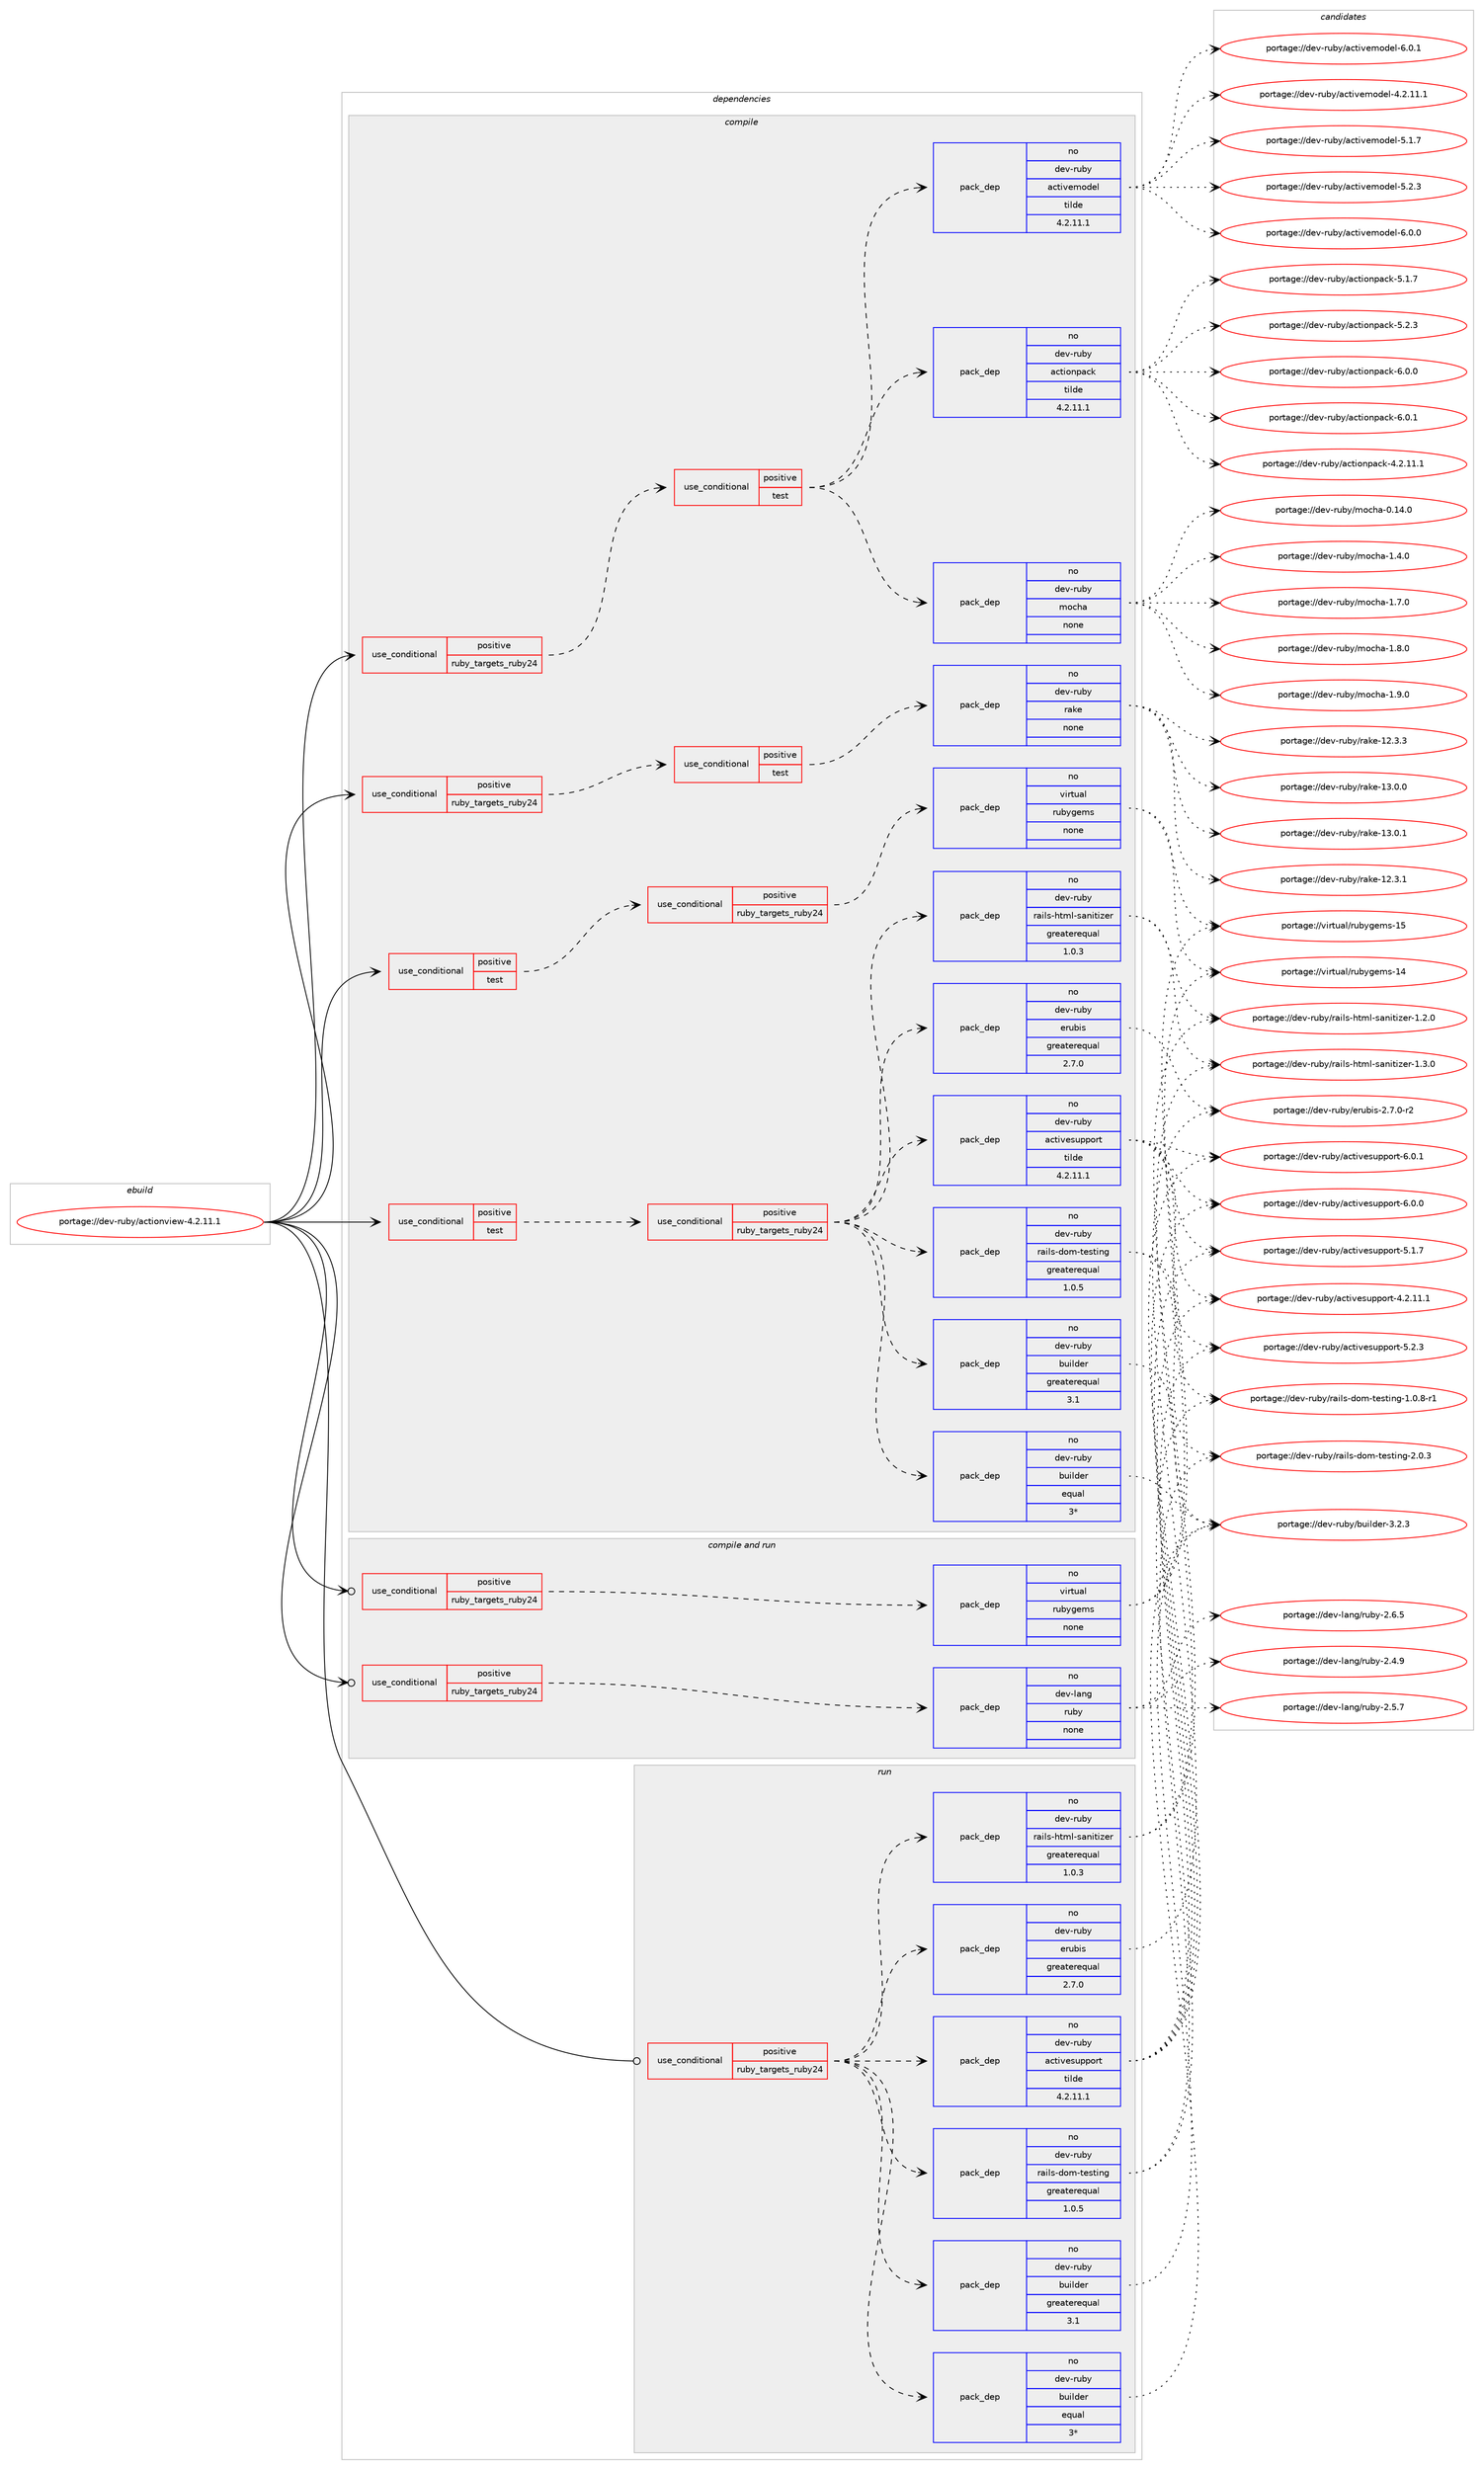 digraph prolog {

# *************
# Graph options
# *************

newrank=true;
concentrate=true;
compound=true;
graph [rankdir=LR,fontname=Helvetica,fontsize=10,ranksep=1.5];#, ranksep=2.5, nodesep=0.2];
edge  [arrowhead=vee];
node  [fontname=Helvetica,fontsize=10];

# **********
# The ebuild
# **********

subgraph cluster_leftcol {
color=gray;
rank=same;
label=<<i>ebuild</i>>;
id [label="portage://dev-ruby/actionview-4.2.11.1", color=red, width=4, href="../dev-ruby/actionview-4.2.11.1.svg"];
}

# ****************
# The dependencies
# ****************

subgraph cluster_midcol {
color=gray;
label=<<i>dependencies</i>>;
subgraph cluster_compile {
fillcolor="#eeeeee";
style=filled;
label=<<i>compile</i>>;
subgraph cond46297 {
dependency209453 [label=<<TABLE BORDER="0" CELLBORDER="1" CELLSPACING="0" CELLPADDING="4"><TR><TD ROWSPAN="3" CELLPADDING="10">use_conditional</TD></TR><TR><TD>positive</TD></TR><TR><TD>ruby_targets_ruby24</TD></TR></TABLE>>, shape=none, color=red];
subgraph cond46298 {
dependency209454 [label=<<TABLE BORDER="0" CELLBORDER="1" CELLSPACING="0" CELLPADDING="4"><TR><TD ROWSPAN="3" CELLPADDING="10">use_conditional</TD></TR><TR><TD>positive</TD></TR><TR><TD>test</TD></TR></TABLE>>, shape=none, color=red];
subgraph pack159726 {
dependency209455 [label=<<TABLE BORDER="0" CELLBORDER="1" CELLSPACING="0" CELLPADDING="4" WIDTH="220"><TR><TD ROWSPAN="6" CELLPADDING="30">pack_dep</TD></TR><TR><TD WIDTH="110">no</TD></TR><TR><TD>dev-ruby</TD></TR><TR><TD>mocha</TD></TR><TR><TD>none</TD></TR><TR><TD></TD></TR></TABLE>>, shape=none, color=blue];
}
dependency209454:e -> dependency209455:w [weight=20,style="dashed",arrowhead="vee"];
subgraph pack159727 {
dependency209456 [label=<<TABLE BORDER="0" CELLBORDER="1" CELLSPACING="0" CELLPADDING="4" WIDTH="220"><TR><TD ROWSPAN="6" CELLPADDING="30">pack_dep</TD></TR><TR><TD WIDTH="110">no</TD></TR><TR><TD>dev-ruby</TD></TR><TR><TD>actionpack</TD></TR><TR><TD>tilde</TD></TR><TR><TD>4.2.11.1</TD></TR></TABLE>>, shape=none, color=blue];
}
dependency209454:e -> dependency209456:w [weight=20,style="dashed",arrowhead="vee"];
subgraph pack159728 {
dependency209457 [label=<<TABLE BORDER="0" CELLBORDER="1" CELLSPACING="0" CELLPADDING="4" WIDTH="220"><TR><TD ROWSPAN="6" CELLPADDING="30">pack_dep</TD></TR><TR><TD WIDTH="110">no</TD></TR><TR><TD>dev-ruby</TD></TR><TR><TD>activemodel</TD></TR><TR><TD>tilde</TD></TR><TR><TD>4.2.11.1</TD></TR></TABLE>>, shape=none, color=blue];
}
dependency209454:e -> dependency209457:w [weight=20,style="dashed",arrowhead="vee"];
}
dependency209453:e -> dependency209454:w [weight=20,style="dashed",arrowhead="vee"];
}
id:e -> dependency209453:w [weight=20,style="solid",arrowhead="vee"];
subgraph cond46299 {
dependency209458 [label=<<TABLE BORDER="0" CELLBORDER="1" CELLSPACING="0" CELLPADDING="4"><TR><TD ROWSPAN="3" CELLPADDING="10">use_conditional</TD></TR><TR><TD>positive</TD></TR><TR><TD>ruby_targets_ruby24</TD></TR></TABLE>>, shape=none, color=red];
subgraph cond46300 {
dependency209459 [label=<<TABLE BORDER="0" CELLBORDER="1" CELLSPACING="0" CELLPADDING="4"><TR><TD ROWSPAN="3" CELLPADDING="10">use_conditional</TD></TR><TR><TD>positive</TD></TR><TR><TD>test</TD></TR></TABLE>>, shape=none, color=red];
subgraph pack159729 {
dependency209460 [label=<<TABLE BORDER="0" CELLBORDER="1" CELLSPACING="0" CELLPADDING="4" WIDTH="220"><TR><TD ROWSPAN="6" CELLPADDING="30">pack_dep</TD></TR><TR><TD WIDTH="110">no</TD></TR><TR><TD>dev-ruby</TD></TR><TR><TD>rake</TD></TR><TR><TD>none</TD></TR><TR><TD></TD></TR></TABLE>>, shape=none, color=blue];
}
dependency209459:e -> dependency209460:w [weight=20,style="dashed",arrowhead="vee"];
}
dependency209458:e -> dependency209459:w [weight=20,style="dashed",arrowhead="vee"];
}
id:e -> dependency209458:w [weight=20,style="solid",arrowhead="vee"];
subgraph cond46301 {
dependency209461 [label=<<TABLE BORDER="0" CELLBORDER="1" CELLSPACING="0" CELLPADDING="4"><TR><TD ROWSPAN="3" CELLPADDING="10">use_conditional</TD></TR><TR><TD>positive</TD></TR><TR><TD>test</TD></TR></TABLE>>, shape=none, color=red];
subgraph cond46302 {
dependency209462 [label=<<TABLE BORDER="0" CELLBORDER="1" CELLSPACING="0" CELLPADDING="4"><TR><TD ROWSPAN="3" CELLPADDING="10">use_conditional</TD></TR><TR><TD>positive</TD></TR><TR><TD>ruby_targets_ruby24</TD></TR></TABLE>>, shape=none, color=red];
subgraph pack159730 {
dependency209463 [label=<<TABLE BORDER="0" CELLBORDER="1" CELLSPACING="0" CELLPADDING="4" WIDTH="220"><TR><TD ROWSPAN="6" CELLPADDING="30">pack_dep</TD></TR><TR><TD WIDTH="110">no</TD></TR><TR><TD>dev-ruby</TD></TR><TR><TD>activesupport</TD></TR><TR><TD>tilde</TD></TR><TR><TD>4.2.11.1</TD></TR></TABLE>>, shape=none, color=blue];
}
dependency209462:e -> dependency209463:w [weight=20,style="dashed",arrowhead="vee"];
subgraph pack159731 {
dependency209464 [label=<<TABLE BORDER="0" CELLBORDER="1" CELLSPACING="0" CELLPADDING="4" WIDTH="220"><TR><TD ROWSPAN="6" CELLPADDING="30">pack_dep</TD></TR><TR><TD WIDTH="110">no</TD></TR><TR><TD>dev-ruby</TD></TR><TR><TD>builder</TD></TR><TR><TD>greaterequal</TD></TR><TR><TD>3.1</TD></TR></TABLE>>, shape=none, color=blue];
}
dependency209462:e -> dependency209464:w [weight=20,style="dashed",arrowhead="vee"];
subgraph pack159732 {
dependency209465 [label=<<TABLE BORDER="0" CELLBORDER="1" CELLSPACING="0" CELLPADDING="4" WIDTH="220"><TR><TD ROWSPAN="6" CELLPADDING="30">pack_dep</TD></TR><TR><TD WIDTH="110">no</TD></TR><TR><TD>dev-ruby</TD></TR><TR><TD>builder</TD></TR><TR><TD>equal</TD></TR><TR><TD>3*</TD></TR></TABLE>>, shape=none, color=blue];
}
dependency209462:e -> dependency209465:w [weight=20,style="dashed",arrowhead="vee"];
subgraph pack159733 {
dependency209466 [label=<<TABLE BORDER="0" CELLBORDER="1" CELLSPACING="0" CELLPADDING="4" WIDTH="220"><TR><TD ROWSPAN="6" CELLPADDING="30">pack_dep</TD></TR><TR><TD WIDTH="110">no</TD></TR><TR><TD>dev-ruby</TD></TR><TR><TD>erubis</TD></TR><TR><TD>greaterequal</TD></TR><TR><TD>2.7.0</TD></TR></TABLE>>, shape=none, color=blue];
}
dependency209462:e -> dependency209466:w [weight=20,style="dashed",arrowhead="vee"];
subgraph pack159734 {
dependency209467 [label=<<TABLE BORDER="0" CELLBORDER="1" CELLSPACING="0" CELLPADDING="4" WIDTH="220"><TR><TD ROWSPAN="6" CELLPADDING="30">pack_dep</TD></TR><TR><TD WIDTH="110">no</TD></TR><TR><TD>dev-ruby</TD></TR><TR><TD>rails-html-sanitizer</TD></TR><TR><TD>greaterequal</TD></TR><TR><TD>1.0.3</TD></TR></TABLE>>, shape=none, color=blue];
}
dependency209462:e -> dependency209467:w [weight=20,style="dashed",arrowhead="vee"];
subgraph pack159735 {
dependency209468 [label=<<TABLE BORDER="0" CELLBORDER="1" CELLSPACING="0" CELLPADDING="4" WIDTH="220"><TR><TD ROWSPAN="6" CELLPADDING="30">pack_dep</TD></TR><TR><TD WIDTH="110">no</TD></TR><TR><TD>dev-ruby</TD></TR><TR><TD>rails-dom-testing</TD></TR><TR><TD>greaterequal</TD></TR><TR><TD>1.0.5</TD></TR></TABLE>>, shape=none, color=blue];
}
dependency209462:e -> dependency209468:w [weight=20,style="dashed",arrowhead="vee"];
}
dependency209461:e -> dependency209462:w [weight=20,style="dashed",arrowhead="vee"];
}
id:e -> dependency209461:w [weight=20,style="solid",arrowhead="vee"];
subgraph cond46303 {
dependency209469 [label=<<TABLE BORDER="0" CELLBORDER="1" CELLSPACING="0" CELLPADDING="4"><TR><TD ROWSPAN="3" CELLPADDING="10">use_conditional</TD></TR><TR><TD>positive</TD></TR><TR><TD>test</TD></TR></TABLE>>, shape=none, color=red];
subgraph cond46304 {
dependency209470 [label=<<TABLE BORDER="0" CELLBORDER="1" CELLSPACING="0" CELLPADDING="4"><TR><TD ROWSPAN="3" CELLPADDING="10">use_conditional</TD></TR><TR><TD>positive</TD></TR><TR><TD>ruby_targets_ruby24</TD></TR></TABLE>>, shape=none, color=red];
subgraph pack159736 {
dependency209471 [label=<<TABLE BORDER="0" CELLBORDER="1" CELLSPACING="0" CELLPADDING="4" WIDTH="220"><TR><TD ROWSPAN="6" CELLPADDING="30">pack_dep</TD></TR><TR><TD WIDTH="110">no</TD></TR><TR><TD>virtual</TD></TR><TR><TD>rubygems</TD></TR><TR><TD>none</TD></TR><TR><TD></TD></TR></TABLE>>, shape=none, color=blue];
}
dependency209470:e -> dependency209471:w [weight=20,style="dashed",arrowhead="vee"];
}
dependency209469:e -> dependency209470:w [weight=20,style="dashed",arrowhead="vee"];
}
id:e -> dependency209469:w [weight=20,style="solid",arrowhead="vee"];
}
subgraph cluster_compileandrun {
fillcolor="#eeeeee";
style=filled;
label=<<i>compile and run</i>>;
subgraph cond46305 {
dependency209472 [label=<<TABLE BORDER="0" CELLBORDER="1" CELLSPACING="0" CELLPADDING="4"><TR><TD ROWSPAN="3" CELLPADDING="10">use_conditional</TD></TR><TR><TD>positive</TD></TR><TR><TD>ruby_targets_ruby24</TD></TR></TABLE>>, shape=none, color=red];
subgraph pack159737 {
dependency209473 [label=<<TABLE BORDER="0" CELLBORDER="1" CELLSPACING="0" CELLPADDING="4" WIDTH="220"><TR><TD ROWSPAN="6" CELLPADDING="30">pack_dep</TD></TR><TR><TD WIDTH="110">no</TD></TR><TR><TD>dev-lang</TD></TR><TR><TD>ruby</TD></TR><TR><TD>none</TD></TR><TR><TD></TD></TR></TABLE>>, shape=none, color=blue];
}
dependency209472:e -> dependency209473:w [weight=20,style="dashed",arrowhead="vee"];
}
id:e -> dependency209472:w [weight=20,style="solid",arrowhead="odotvee"];
subgraph cond46306 {
dependency209474 [label=<<TABLE BORDER="0" CELLBORDER="1" CELLSPACING="0" CELLPADDING="4"><TR><TD ROWSPAN="3" CELLPADDING="10">use_conditional</TD></TR><TR><TD>positive</TD></TR><TR><TD>ruby_targets_ruby24</TD></TR></TABLE>>, shape=none, color=red];
subgraph pack159738 {
dependency209475 [label=<<TABLE BORDER="0" CELLBORDER="1" CELLSPACING="0" CELLPADDING="4" WIDTH="220"><TR><TD ROWSPAN="6" CELLPADDING="30">pack_dep</TD></TR><TR><TD WIDTH="110">no</TD></TR><TR><TD>virtual</TD></TR><TR><TD>rubygems</TD></TR><TR><TD>none</TD></TR><TR><TD></TD></TR></TABLE>>, shape=none, color=blue];
}
dependency209474:e -> dependency209475:w [weight=20,style="dashed",arrowhead="vee"];
}
id:e -> dependency209474:w [weight=20,style="solid",arrowhead="odotvee"];
}
subgraph cluster_run {
fillcolor="#eeeeee";
style=filled;
label=<<i>run</i>>;
subgraph cond46307 {
dependency209476 [label=<<TABLE BORDER="0" CELLBORDER="1" CELLSPACING="0" CELLPADDING="4"><TR><TD ROWSPAN="3" CELLPADDING="10">use_conditional</TD></TR><TR><TD>positive</TD></TR><TR><TD>ruby_targets_ruby24</TD></TR></TABLE>>, shape=none, color=red];
subgraph pack159739 {
dependency209477 [label=<<TABLE BORDER="0" CELLBORDER="1" CELLSPACING="0" CELLPADDING="4" WIDTH="220"><TR><TD ROWSPAN="6" CELLPADDING="30">pack_dep</TD></TR><TR><TD WIDTH="110">no</TD></TR><TR><TD>dev-ruby</TD></TR><TR><TD>activesupport</TD></TR><TR><TD>tilde</TD></TR><TR><TD>4.2.11.1</TD></TR></TABLE>>, shape=none, color=blue];
}
dependency209476:e -> dependency209477:w [weight=20,style="dashed",arrowhead="vee"];
subgraph pack159740 {
dependency209478 [label=<<TABLE BORDER="0" CELLBORDER="1" CELLSPACING="0" CELLPADDING="4" WIDTH="220"><TR><TD ROWSPAN="6" CELLPADDING="30">pack_dep</TD></TR><TR><TD WIDTH="110">no</TD></TR><TR><TD>dev-ruby</TD></TR><TR><TD>builder</TD></TR><TR><TD>greaterequal</TD></TR><TR><TD>3.1</TD></TR></TABLE>>, shape=none, color=blue];
}
dependency209476:e -> dependency209478:w [weight=20,style="dashed",arrowhead="vee"];
subgraph pack159741 {
dependency209479 [label=<<TABLE BORDER="0" CELLBORDER="1" CELLSPACING="0" CELLPADDING="4" WIDTH="220"><TR><TD ROWSPAN="6" CELLPADDING="30">pack_dep</TD></TR><TR><TD WIDTH="110">no</TD></TR><TR><TD>dev-ruby</TD></TR><TR><TD>builder</TD></TR><TR><TD>equal</TD></TR><TR><TD>3*</TD></TR></TABLE>>, shape=none, color=blue];
}
dependency209476:e -> dependency209479:w [weight=20,style="dashed",arrowhead="vee"];
subgraph pack159742 {
dependency209480 [label=<<TABLE BORDER="0" CELLBORDER="1" CELLSPACING="0" CELLPADDING="4" WIDTH="220"><TR><TD ROWSPAN="6" CELLPADDING="30">pack_dep</TD></TR><TR><TD WIDTH="110">no</TD></TR><TR><TD>dev-ruby</TD></TR><TR><TD>erubis</TD></TR><TR><TD>greaterequal</TD></TR><TR><TD>2.7.0</TD></TR></TABLE>>, shape=none, color=blue];
}
dependency209476:e -> dependency209480:w [weight=20,style="dashed",arrowhead="vee"];
subgraph pack159743 {
dependency209481 [label=<<TABLE BORDER="0" CELLBORDER="1" CELLSPACING="0" CELLPADDING="4" WIDTH="220"><TR><TD ROWSPAN="6" CELLPADDING="30">pack_dep</TD></TR><TR><TD WIDTH="110">no</TD></TR><TR><TD>dev-ruby</TD></TR><TR><TD>rails-html-sanitizer</TD></TR><TR><TD>greaterequal</TD></TR><TR><TD>1.0.3</TD></TR></TABLE>>, shape=none, color=blue];
}
dependency209476:e -> dependency209481:w [weight=20,style="dashed",arrowhead="vee"];
subgraph pack159744 {
dependency209482 [label=<<TABLE BORDER="0" CELLBORDER="1" CELLSPACING="0" CELLPADDING="4" WIDTH="220"><TR><TD ROWSPAN="6" CELLPADDING="30">pack_dep</TD></TR><TR><TD WIDTH="110">no</TD></TR><TR><TD>dev-ruby</TD></TR><TR><TD>rails-dom-testing</TD></TR><TR><TD>greaterequal</TD></TR><TR><TD>1.0.5</TD></TR></TABLE>>, shape=none, color=blue];
}
dependency209476:e -> dependency209482:w [weight=20,style="dashed",arrowhead="vee"];
}
id:e -> dependency209476:w [weight=20,style="solid",arrowhead="odot"];
}
}

# **************
# The candidates
# **************

subgraph cluster_choices {
rank=same;
color=gray;
label=<<i>candidates</i>>;

subgraph choice159726 {
color=black;
nodesep=1;
choiceportage100101118451141179812147109111991049745484649524648 [label="portage://dev-ruby/mocha-0.14.0", color=red, width=4,href="../dev-ruby/mocha-0.14.0.svg"];
choiceportage1001011184511411798121471091119910497454946524648 [label="portage://dev-ruby/mocha-1.4.0", color=red, width=4,href="../dev-ruby/mocha-1.4.0.svg"];
choiceportage1001011184511411798121471091119910497454946554648 [label="portage://dev-ruby/mocha-1.7.0", color=red, width=4,href="../dev-ruby/mocha-1.7.0.svg"];
choiceportage1001011184511411798121471091119910497454946564648 [label="portage://dev-ruby/mocha-1.8.0", color=red, width=4,href="../dev-ruby/mocha-1.8.0.svg"];
choiceportage1001011184511411798121471091119910497454946574648 [label="portage://dev-ruby/mocha-1.9.0", color=red, width=4,href="../dev-ruby/mocha-1.9.0.svg"];
dependency209455:e -> choiceportage100101118451141179812147109111991049745484649524648:w [style=dotted,weight="100"];
dependency209455:e -> choiceportage1001011184511411798121471091119910497454946524648:w [style=dotted,weight="100"];
dependency209455:e -> choiceportage1001011184511411798121471091119910497454946554648:w [style=dotted,weight="100"];
dependency209455:e -> choiceportage1001011184511411798121471091119910497454946564648:w [style=dotted,weight="100"];
dependency209455:e -> choiceportage1001011184511411798121471091119910497454946574648:w [style=dotted,weight="100"];
}
subgraph choice159727 {
color=black;
nodesep=1;
choiceportage10010111845114117981214797991161051111101129799107455246504649494649 [label="portage://dev-ruby/actionpack-4.2.11.1", color=red, width=4,href="../dev-ruby/actionpack-4.2.11.1.svg"];
choiceportage10010111845114117981214797991161051111101129799107455346494655 [label="portage://dev-ruby/actionpack-5.1.7", color=red, width=4,href="../dev-ruby/actionpack-5.1.7.svg"];
choiceportage10010111845114117981214797991161051111101129799107455346504651 [label="portage://dev-ruby/actionpack-5.2.3", color=red, width=4,href="../dev-ruby/actionpack-5.2.3.svg"];
choiceportage10010111845114117981214797991161051111101129799107455446484648 [label="portage://dev-ruby/actionpack-6.0.0", color=red, width=4,href="../dev-ruby/actionpack-6.0.0.svg"];
choiceportage10010111845114117981214797991161051111101129799107455446484649 [label="portage://dev-ruby/actionpack-6.0.1", color=red, width=4,href="../dev-ruby/actionpack-6.0.1.svg"];
dependency209456:e -> choiceportage10010111845114117981214797991161051111101129799107455246504649494649:w [style=dotted,weight="100"];
dependency209456:e -> choiceportage10010111845114117981214797991161051111101129799107455346494655:w [style=dotted,weight="100"];
dependency209456:e -> choiceportage10010111845114117981214797991161051111101129799107455346504651:w [style=dotted,weight="100"];
dependency209456:e -> choiceportage10010111845114117981214797991161051111101129799107455446484648:w [style=dotted,weight="100"];
dependency209456:e -> choiceportage10010111845114117981214797991161051111101129799107455446484649:w [style=dotted,weight="100"];
}
subgraph choice159728 {
color=black;
nodesep=1;
choiceportage1001011184511411798121479799116105118101109111100101108455246504649494649 [label="portage://dev-ruby/activemodel-4.2.11.1", color=red, width=4,href="../dev-ruby/activemodel-4.2.11.1.svg"];
choiceportage1001011184511411798121479799116105118101109111100101108455346494655 [label="portage://dev-ruby/activemodel-5.1.7", color=red, width=4,href="../dev-ruby/activemodel-5.1.7.svg"];
choiceportage1001011184511411798121479799116105118101109111100101108455346504651 [label="portage://dev-ruby/activemodel-5.2.3", color=red, width=4,href="../dev-ruby/activemodel-5.2.3.svg"];
choiceportage1001011184511411798121479799116105118101109111100101108455446484648 [label="portage://dev-ruby/activemodel-6.0.0", color=red, width=4,href="../dev-ruby/activemodel-6.0.0.svg"];
choiceportage1001011184511411798121479799116105118101109111100101108455446484649 [label="portage://dev-ruby/activemodel-6.0.1", color=red, width=4,href="../dev-ruby/activemodel-6.0.1.svg"];
dependency209457:e -> choiceportage1001011184511411798121479799116105118101109111100101108455246504649494649:w [style=dotted,weight="100"];
dependency209457:e -> choiceportage1001011184511411798121479799116105118101109111100101108455346494655:w [style=dotted,weight="100"];
dependency209457:e -> choiceportage1001011184511411798121479799116105118101109111100101108455346504651:w [style=dotted,weight="100"];
dependency209457:e -> choiceportage1001011184511411798121479799116105118101109111100101108455446484648:w [style=dotted,weight="100"];
dependency209457:e -> choiceportage1001011184511411798121479799116105118101109111100101108455446484649:w [style=dotted,weight="100"];
}
subgraph choice159729 {
color=black;
nodesep=1;
choiceportage1001011184511411798121471149710710145495046514649 [label="portage://dev-ruby/rake-12.3.1", color=red, width=4,href="../dev-ruby/rake-12.3.1.svg"];
choiceportage1001011184511411798121471149710710145495046514651 [label="portage://dev-ruby/rake-12.3.3", color=red, width=4,href="../dev-ruby/rake-12.3.3.svg"];
choiceportage1001011184511411798121471149710710145495146484648 [label="portage://dev-ruby/rake-13.0.0", color=red, width=4,href="../dev-ruby/rake-13.0.0.svg"];
choiceportage1001011184511411798121471149710710145495146484649 [label="portage://dev-ruby/rake-13.0.1", color=red, width=4,href="../dev-ruby/rake-13.0.1.svg"];
dependency209460:e -> choiceportage1001011184511411798121471149710710145495046514649:w [style=dotted,weight="100"];
dependency209460:e -> choiceportage1001011184511411798121471149710710145495046514651:w [style=dotted,weight="100"];
dependency209460:e -> choiceportage1001011184511411798121471149710710145495146484648:w [style=dotted,weight="100"];
dependency209460:e -> choiceportage1001011184511411798121471149710710145495146484649:w [style=dotted,weight="100"];
}
subgraph choice159730 {
color=black;
nodesep=1;
choiceportage1001011184511411798121479799116105118101115117112112111114116455246504649494649 [label="portage://dev-ruby/activesupport-4.2.11.1", color=red, width=4,href="../dev-ruby/activesupport-4.2.11.1.svg"];
choiceportage1001011184511411798121479799116105118101115117112112111114116455346494655 [label="portage://dev-ruby/activesupport-5.1.7", color=red, width=4,href="../dev-ruby/activesupport-5.1.7.svg"];
choiceportage1001011184511411798121479799116105118101115117112112111114116455346504651 [label="portage://dev-ruby/activesupport-5.2.3", color=red, width=4,href="../dev-ruby/activesupport-5.2.3.svg"];
choiceportage1001011184511411798121479799116105118101115117112112111114116455446484648 [label="portage://dev-ruby/activesupport-6.0.0", color=red, width=4,href="../dev-ruby/activesupport-6.0.0.svg"];
choiceportage1001011184511411798121479799116105118101115117112112111114116455446484649 [label="portage://dev-ruby/activesupport-6.0.1", color=red, width=4,href="../dev-ruby/activesupport-6.0.1.svg"];
dependency209463:e -> choiceportage1001011184511411798121479799116105118101115117112112111114116455246504649494649:w [style=dotted,weight="100"];
dependency209463:e -> choiceportage1001011184511411798121479799116105118101115117112112111114116455346494655:w [style=dotted,weight="100"];
dependency209463:e -> choiceportage1001011184511411798121479799116105118101115117112112111114116455346504651:w [style=dotted,weight="100"];
dependency209463:e -> choiceportage1001011184511411798121479799116105118101115117112112111114116455446484648:w [style=dotted,weight="100"];
dependency209463:e -> choiceportage1001011184511411798121479799116105118101115117112112111114116455446484649:w [style=dotted,weight="100"];
}
subgraph choice159731 {
color=black;
nodesep=1;
choiceportage10010111845114117981214798117105108100101114455146504651 [label="portage://dev-ruby/builder-3.2.3", color=red, width=4,href="../dev-ruby/builder-3.2.3.svg"];
dependency209464:e -> choiceportage10010111845114117981214798117105108100101114455146504651:w [style=dotted,weight="100"];
}
subgraph choice159732 {
color=black;
nodesep=1;
choiceportage10010111845114117981214798117105108100101114455146504651 [label="portage://dev-ruby/builder-3.2.3", color=red, width=4,href="../dev-ruby/builder-3.2.3.svg"];
dependency209465:e -> choiceportage10010111845114117981214798117105108100101114455146504651:w [style=dotted,weight="100"];
}
subgraph choice159733 {
color=black;
nodesep=1;
choiceportage100101118451141179812147101114117981051154550465546484511450 [label="portage://dev-ruby/erubis-2.7.0-r2", color=red, width=4,href="../dev-ruby/erubis-2.7.0-r2.svg"];
dependency209466:e -> choiceportage100101118451141179812147101114117981051154550465546484511450:w [style=dotted,weight="100"];
}
subgraph choice159734 {
color=black;
nodesep=1;
choiceportage10010111845114117981214711497105108115451041161091084511597110105116105122101114454946504648 [label="portage://dev-ruby/rails-html-sanitizer-1.2.0", color=red, width=4,href="../dev-ruby/rails-html-sanitizer-1.2.0.svg"];
choiceportage10010111845114117981214711497105108115451041161091084511597110105116105122101114454946514648 [label="portage://dev-ruby/rails-html-sanitizer-1.3.0", color=red, width=4,href="../dev-ruby/rails-html-sanitizer-1.3.0.svg"];
dependency209467:e -> choiceportage10010111845114117981214711497105108115451041161091084511597110105116105122101114454946504648:w [style=dotted,weight="100"];
dependency209467:e -> choiceportage10010111845114117981214711497105108115451041161091084511597110105116105122101114454946514648:w [style=dotted,weight="100"];
}
subgraph choice159735 {
color=black;
nodesep=1;
choiceportage1001011184511411798121471149710510811545100111109451161011151161051101034549464846564511449 [label="portage://dev-ruby/rails-dom-testing-1.0.8-r1", color=red, width=4,href="../dev-ruby/rails-dom-testing-1.0.8-r1.svg"];
choiceportage100101118451141179812147114971051081154510011110945116101115116105110103455046484651 [label="portage://dev-ruby/rails-dom-testing-2.0.3", color=red, width=4,href="../dev-ruby/rails-dom-testing-2.0.3.svg"];
dependency209468:e -> choiceportage1001011184511411798121471149710510811545100111109451161011151161051101034549464846564511449:w [style=dotted,weight="100"];
dependency209468:e -> choiceportage100101118451141179812147114971051081154510011110945116101115116105110103455046484651:w [style=dotted,weight="100"];
}
subgraph choice159736 {
color=black;
nodesep=1;
choiceportage118105114116117971084711411798121103101109115454952 [label="portage://virtual/rubygems-14", color=red, width=4,href="../virtual/rubygems-14.svg"];
choiceportage118105114116117971084711411798121103101109115454953 [label="portage://virtual/rubygems-15", color=red, width=4,href="../virtual/rubygems-15.svg"];
dependency209471:e -> choiceportage118105114116117971084711411798121103101109115454952:w [style=dotted,weight="100"];
dependency209471:e -> choiceportage118105114116117971084711411798121103101109115454953:w [style=dotted,weight="100"];
}
subgraph choice159737 {
color=black;
nodesep=1;
choiceportage10010111845108971101034711411798121455046524657 [label="portage://dev-lang/ruby-2.4.9", color=red, width=4,href="../dev-lang/ruby-2.4.9.svg"];
choiceportage10010111845108971101034711411798121455046534655 [label="portage://dev-lang/ruby-2.5.7", color=red, width=4,href="../dev-lang/ruby-2.5.7.svg"];
choiceportage10010111845108971101034711411798121455046544653 [label="portage://dev-lang/ruby-2.6.5", color=red, width=4,href="../dev-lang/ruby-2.6.5.svg"];
dependency209473:e -> choiceportage10010111845108971101034711411798121455046524657:w [style=dotted,weight="100"];
dependency209473:e -> choiceportage10010111845108971101034711411798121455046534655:w [style=dotted,weight="100"];
dependency209473:e -> choiceportage10010111845108971101034711411798121455046544653:w [style=dotted,weight="100"];
}
subgraph choice159738 {
color=black;
nodesep=1;
choiceportage118105114116117971084711411798121103101109115454952 [label="portage://virtual/rubygems-14", color=red, width=4,href="../virtual/rubygems-14.svg"];
choiceportage118105114116117971084711411798121103101109115454953 [label="portage://virtual/rubygems-15", color=red, width=4,href="../virtual/rubygems-15.svg"];
dependency209475:e -> choiceportage118105114116117971084711411798121103101109115454952:w [style=dotted,weight="100"];
dependency209475:e -> choiceportage118105114116117971084711411798121103101109115454953:w [style=dotted,weight="100"];
}
subgraph choice159739 {
color=black;
nodesep=1;
choiceportage1001011184511411798121479799116105118101115117112112111114116455246504649494649 [label="portage://dev-ruby/activesupport-4.2.11.1", color=red, width=4,href="../dev-ruby/activesupport-4.2.11.1.svg"];
choiceportage1001011184511411798121479799116105118101115117112112111114116455346494655 [label="portage://dev-ruby/activesupport-5.1.7", color=red, width=4,href="../dev-ruby/activesupport-5.1.7.svg"];
choiceportage1001011184511411798121479799116105118101115117112112111114116455346504651 [label="portage://dev-ruby/activesupport-5.2.3", color=red, width=4,href="../dev-ruby/activesupport-5.2.3.svg"];
choiceportage1001011184511411798121479799116105118101115117112112111114116455446484648 [label="portage://dev-ruby/activesupport-6.0.0", color=red, width=4,href="../dev-ruby/activesupport-6.0.0.svg"];
choiceportage1001011184511411798121479799116105118101115117112112111114116455446484649 [label="portage://dev-ruby/activesupport-6.0.1", color=red, width=4,href="../dev-ruby/activesupport-6.0.1.svg"];
dependency209477:e -> choiceportage1001011184511411798121479799116105118101115117112112111114116455246504649494649:w [style=dotted,weight="100"];
dependency209477:e -> choiceportage1001011184511411798121479799116105118101115117112112111114116455346494655:w [style=dotted,weight="100"];
dependency209477:e -> choiceportage1001011184511411798121479799116105118101115117112112111114116455346504651:w [style=dotted,weight="100"];
dependency209477:e -> choiceportage1001011184511411798121479799116105118101115117112112111114116455446484648:w [style=dotted,weight="100"];
dependency209477:e -> choiceportage1001011184511411798121479799116105118101115117112112111114116455446484649:w [style=dotted,weight="100"];
}
subgraph choice159740 {
color=black;
nodesep=1;
choiceportage10010111845114117981214798117105108100101114455146504651 [label="portage://dev-ruby/builder-3.2.3", color=red, width=4,href="../dev-ruby/builder-3.2.3.svg"];
dependency209478:e -> choiceportage10010111845114117981214798117105108100101114455146504651:w [style=dotted,weight="100"];
}
subgraph choice159741 {
color=black;
nodesep=1;
choiceportage10010111845114117981214798117105108100101114455146504651 [label="portage://dev-ruby/builder-3.2.3", color=red, width=4,href="../dev-ruby/builder-3.2.3.svg"];
dependency209479:e -> choiceportage10010111845114117981214798117105108100101114455146504651:w [style=dotted,weight="100"];
}
subgraph choice159742 {
color=black;
nodesep=1;
choiceportage100101118451141179812147101114117981051154550465546484511450 [label="portage://dev-ruby/erubis-2.7.0-r2", color=red, width=4,href="../dev-ruby/erubis-2.7.0-r2.svg"];
dependency209480:e -> choiceportage100101118451141179812147101114117981051154550465546484511450:w [style=dotted,weight="100"];
}
subgraph choice159743 {
color=black;
nodesep=1;
choiceportage10010111845114117981214711497105108115451041161091084511597110105116105122101114454946504648 [label="portage://dev-ruby/rails-html-sanitizer-1.2.0", color=red, width=4,href="../dev-ruby/rails-html-sanitizer-1.2.0.svg"];
choiceportage10010111845114117981214711497105108115451041161091084511597110105116105122101114454946514648 [label="portage://dev-ruby/rails-html-sanitizer-1.3.0", color=red, width=4,href="../dev-ruby/rails-html-sanitizer-1.3.0.svg"];
dependency209481:e -> choiceportage10010111845114117981214711497105108115451041161091084511597110105116105122101114454946504648:w [style=dotted,weight="100"];
dependency209481:e -> choiceportage10010111845114117981214711497105108115451041161091084511597110105116105122101114454946514648:w [style=dotted,weight="100"];
}
subgraph choice159744 {
color=black;
nodesep=1;
choiceportage1001011184511411798121471149710510811545100111109451161011151161051101034549464846564511449 [label="portage://dev-ruby/rails-dom-testing-1.0.8-r1", color=red, width=4,href="../dev-ruby/rails-dom-testing-1.0.8-r1.svg"];
choiceportage100101118451141179812147114971051081154510011110945116101115116105110103455046484651 [label="portage://dev-ruby/rails-dom-testing-2.0.3", color=red, width=4,href="../dev-ruby/rails-dom-testing-2.0.3.svg"];
dependency209482:e -> choiceportage1001011184511411798121471149710510811545100111109451161011151161051101034549464846564511449:w [style=dotted,weight="100"];
dependency209482:e -> choiceportage100101118451141179812147114971051081154510011110945116101115116105110103455046484651:w [style=dotted,weight="100"];
}
}

}

